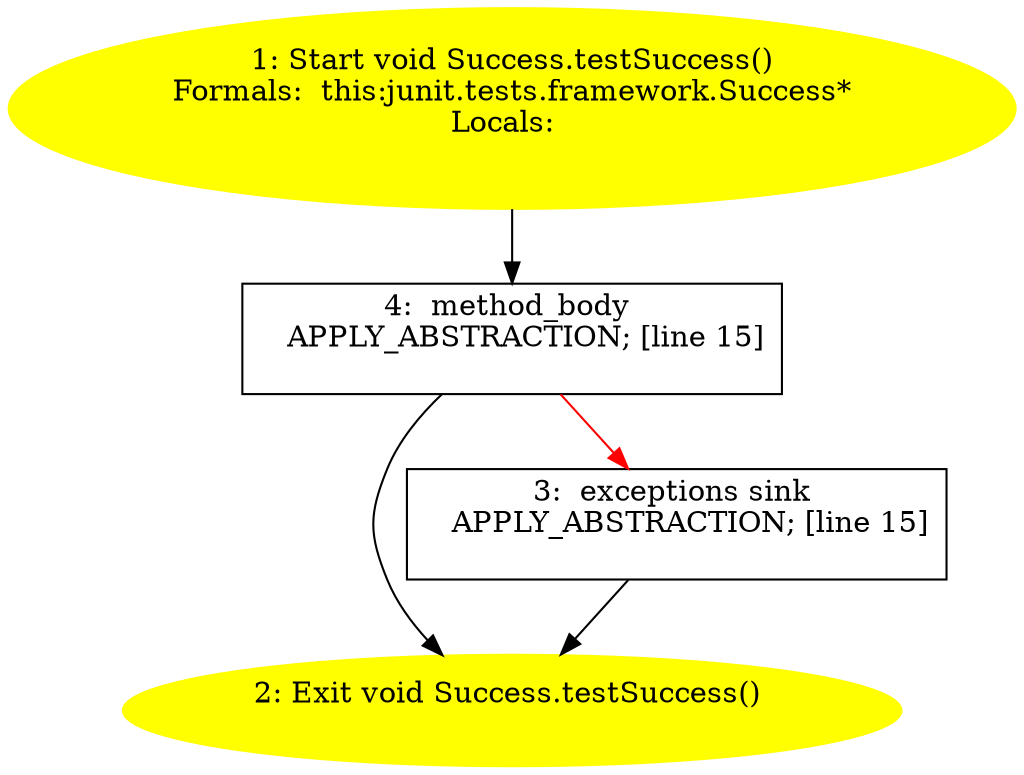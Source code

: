 /* @generated */
digraph cfg {
"junit.tests.framework.Success.testSuccess():void.40f93dd95241453cc97f48bb39fd719d_1" [label="1: Start void Success.testSuccess()\nFormals:  this:junit.tests.framework.Success*\nLocals:  \n  " color=yellow style=filled]
	

	 "junit.tests.framework.Success.testSuccess():void.40f93dd95241453cc97f48bb39fd719d_1" -> "junit.tests.framework.Success.testSuccess():void.40f93dd95241453cc97f48bb39fd719d_4" ;
"junit.tests.framework.Success.testSuccess():void.40f93dd95241453cc97f48bb39fd719d_2" [label="2: Exit void Success.testSuccess() \n  " color=yellow style=filled]
	

"junit.tests.framework.Success.testSuccess():void.40f93dd95241453cc97f48bb39fd719d_3" [label="3:  exceptions sink \n   APPLY_ABSTRACTION; [line 15]\n " shape="box"]
	

	 "junit.tests.framework.Success.testSuccess():void.40f93dd95241453cc97f48bb39fd719d_3" -> "junit.tests.framework.Success.testSuccess():void.40f93dd95241453cc97f48bb39fd719d_2" ;
"junit.tests.framework.Success.testSuccess():void.40f93dd95241453cc97f48bb39fd719d_4" [label="4:  method_body \n   APPLY_ABSTRACTION; [line 15]\n " shape="box"]
	

	 "junit.tests.framework.Success.testSuccess():void.40f93dd95241453cc97f48bb39fd719d_4" -> "junit.tests.framework.Success.testSuccess():void.40f93dd95241453cc97f48bb39fd719d_2" ;
	 "junit.tests.framework.Success.testSuccess():void.40f93dd95241453cc97f48bb39fd719d_4" -> "junit.tests.framework.Success.testSuccess():void.40f93dd95241453cc97f48bb39fd719d_3" [color="red" ];
}
